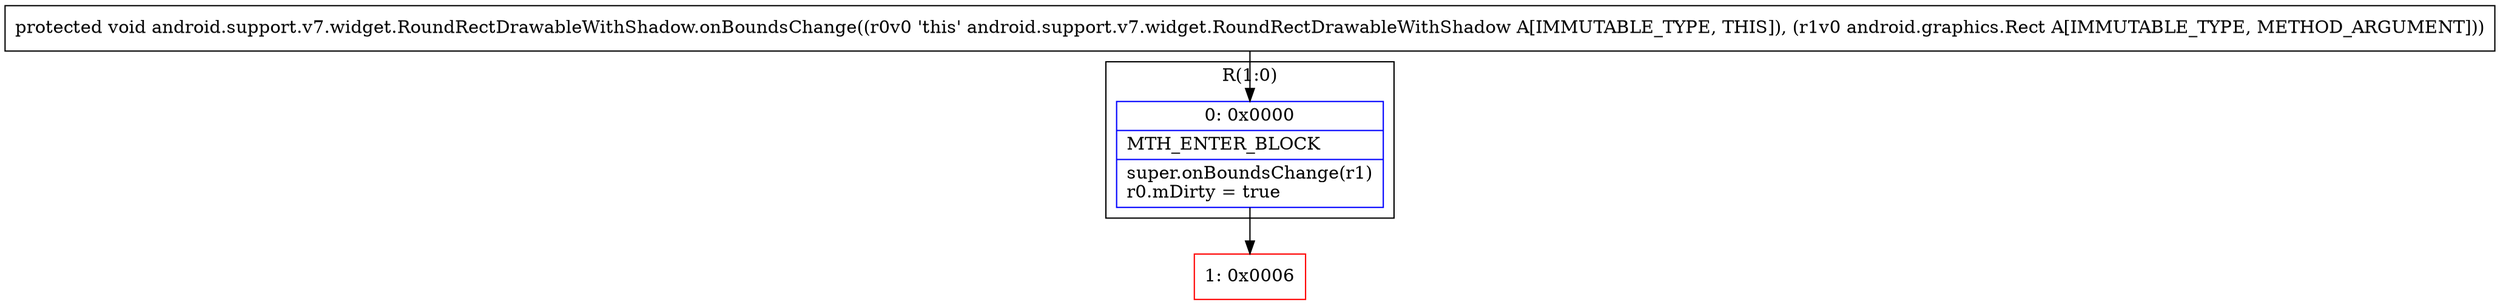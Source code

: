 digraph "CFG forandroid.support.v7.widget.RoundRectDrawableWithShadow.onBoundsChange(Landroid\/graphics\/Rect;)V" {
subgraph cluster_Region_1208050013 {
label = "R(1:0)";
node [shape=record,color=blue];
Node_0 [shape=record,label="{0\:\ 0x0000|MTH_ENTER_BLOCK\l|super.onBoundsChange(r1)\lr0.mDirty = true\l}"];
}
Node_1 [shape=record,color=red,label="{1\:\ 0x0006}"];
MethodNode[shape=record,label="{protected void android.support.v7.widget.RoundRectDrawableWithShadow.onBoundsChange((r0v0 'this' android.support.v7.widget.RoundRectDrawableWithShadow A[IMMUTABLE_TYPE, THIS]), (r1v0 android.graphics.Rect A[IMMUTABLE_TYPE, METHOD_ARGUMENT])) }"];
MethodNode -> Node_0;
Node_0 -> Node_1;
}

